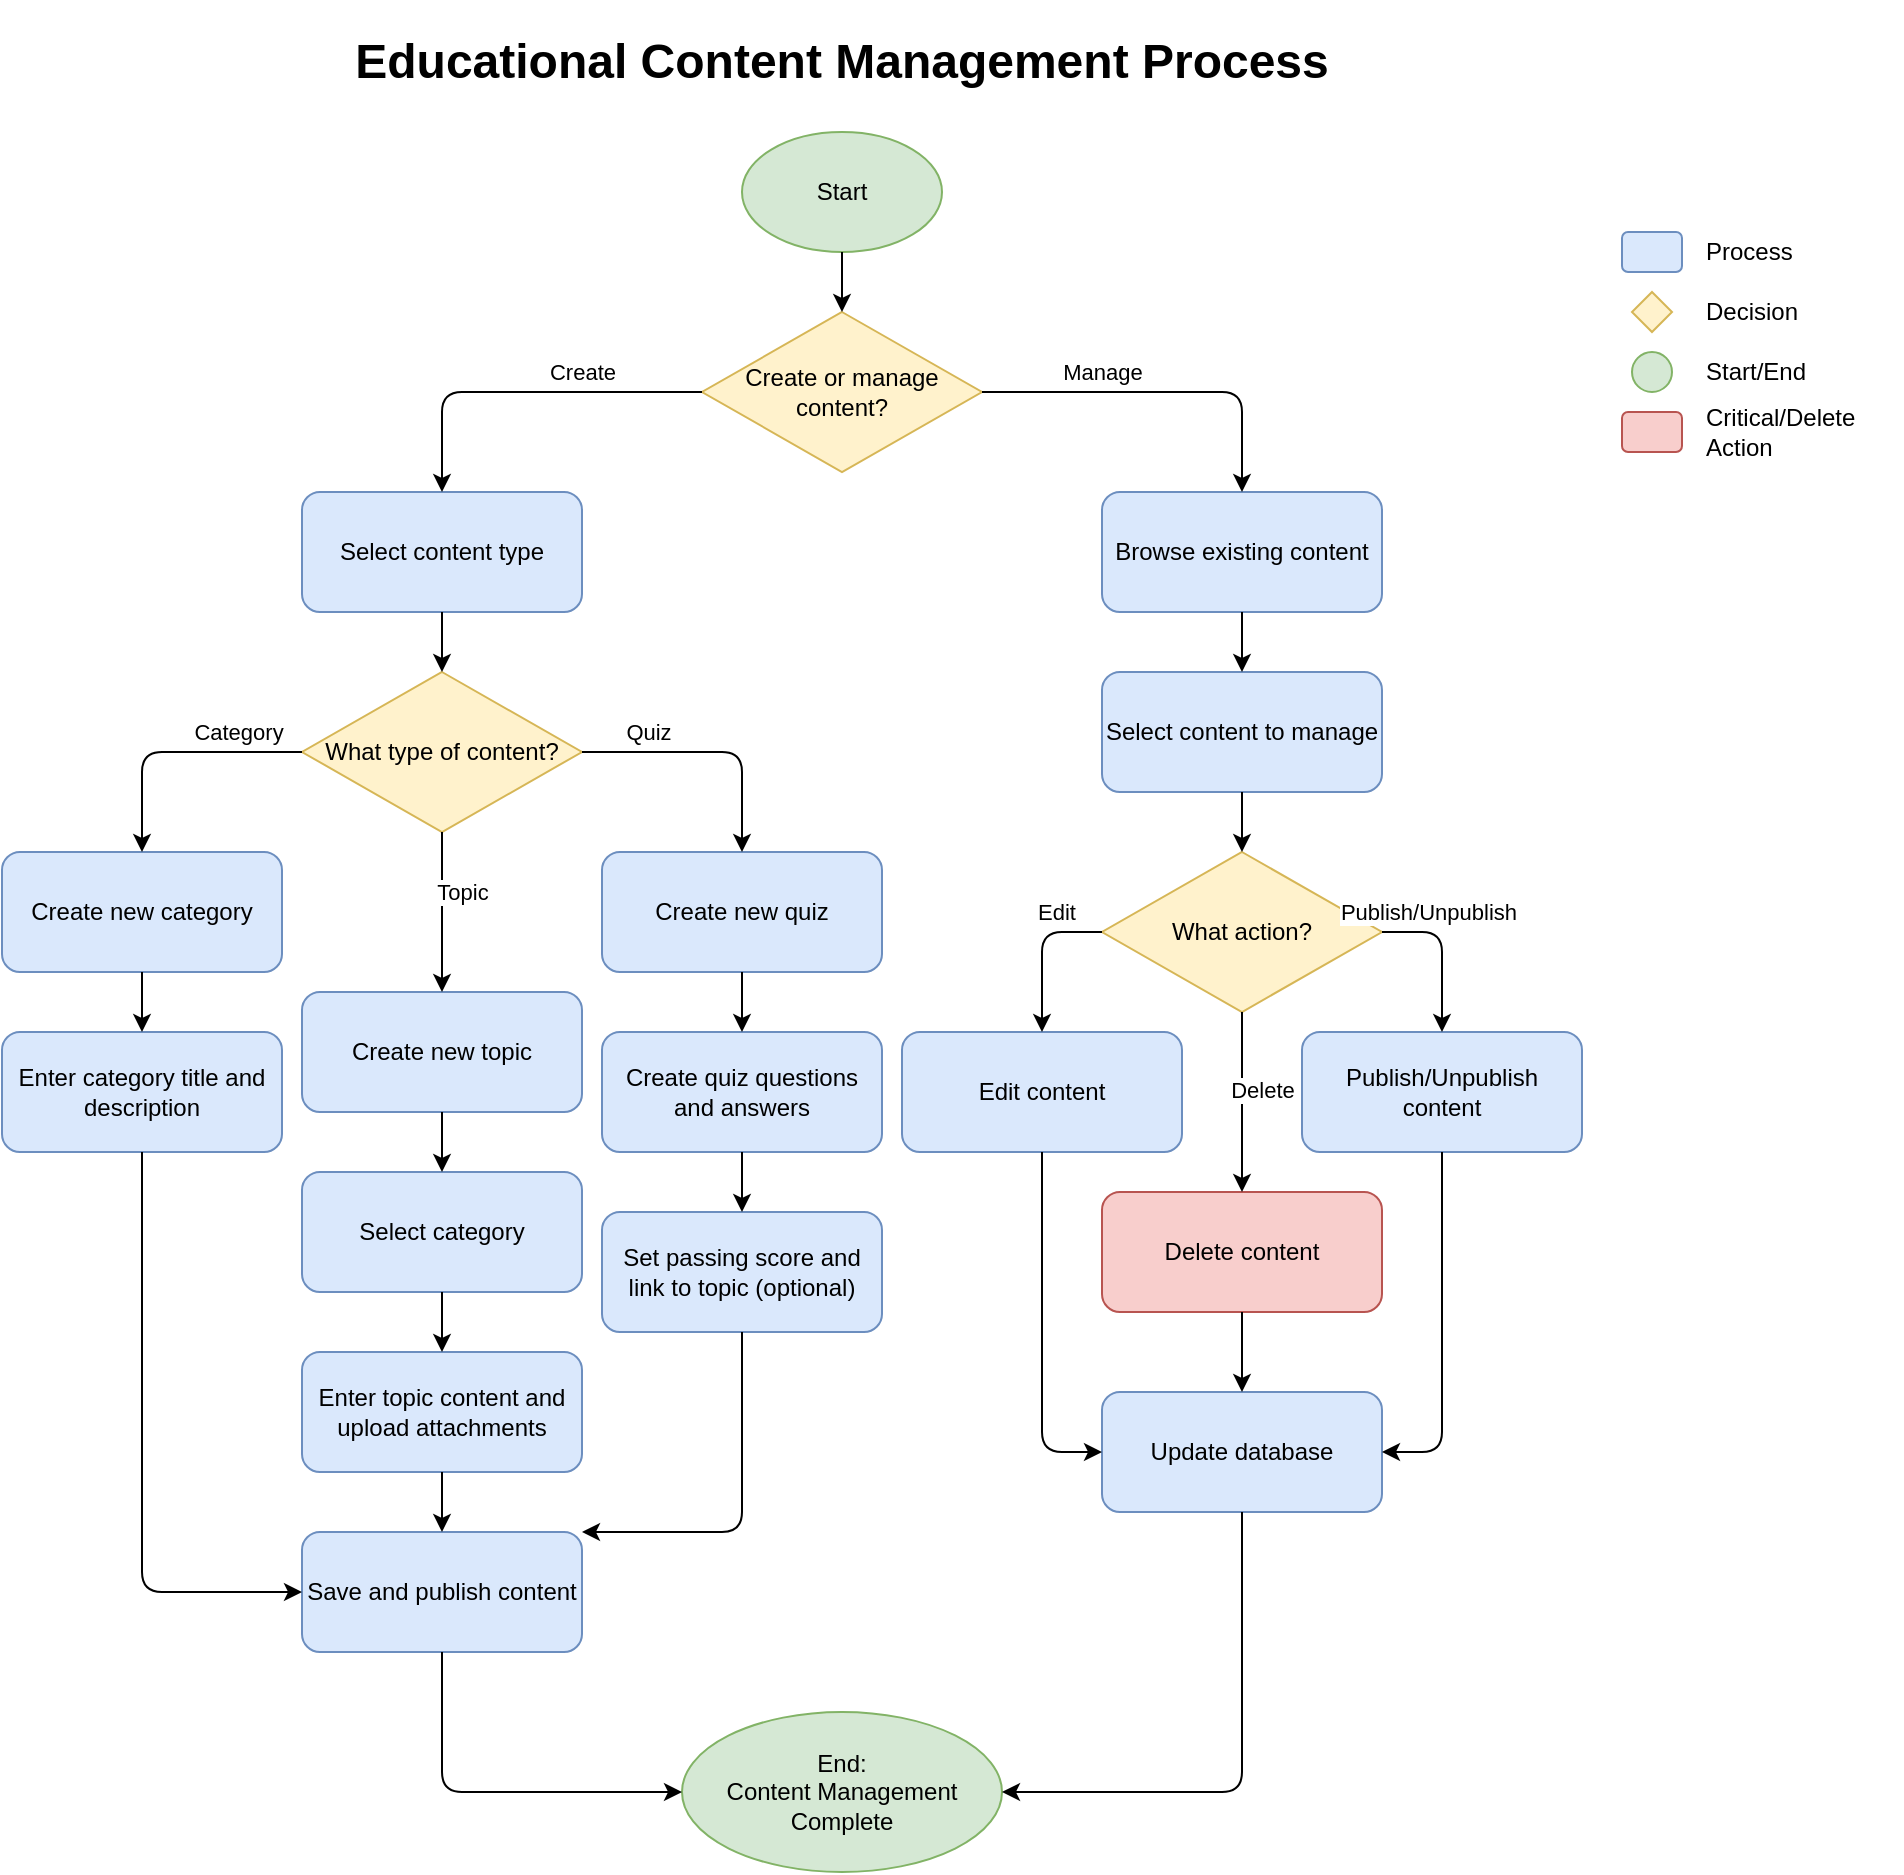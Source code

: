 <mxfile>
    <diagram id="educational-content-flow" name="Educational Content Management Process">
        <mxGraphModel dx="827" dy="800" grid="1" gridSize="10" guides="1" tooltips="1" connect="1" arrows="1" fold="1" page="1" pageScale="1" pageWidth="1100" pageHeight="850" math="0" shadow="0">
            <root>
                <mxCell id="0"/>
                <mxCell id="1" parent="0"/>
                <mxCell id="2" value="&lt;h1&gt;Educational Content Management Process&lt;/h1&gt;" style="text;html=1;strokeColor=none;fillColor=none;align=center;verticalAlign=middle;whiteSpace=wrap;rounded=0;" vertex="1" parent="1">
                    <mxGeometry x="250" y="20" width="600" height="30" as="geometry"/>
                </mxCell>
                
                <!-- Start -->
                <mxCell id="3" value="Start" style="ellipse;whiteSpace=wrap;html=1;fillColor=#d5e8d4;strokeColor=#82b366;" vertex="1" parent="1">
                    <mxGeometry x="500" y="70" width="100" height="60" as="geometry"/>
                </mxCell>
                
                <!-- Decision: Create or Manage -->
                <mxCell id="4" value="Create or manage&lt;br&gt;content?" style="rhombus;whiteSpace=wrap;html=1;fillColor=#fff2cc;strokeColor=#d6b656;" vertex="1" parent="1">
                    <mxGeometry x="480" y="160" width="140" height="80" as="geometry"/>
                </mxCell>
                
                <!-- Arrow -->
                <mxCell id="5" value="" style="endArrow=classic;html=1;exitX=0.5;exitY=1;exitDx=0;exitDy=0;entryX=0.5;entryY=0;entryDx=0;entryDy=0;" edge="1" parent="1" source="3" target="4">
                    <mxGeometry width="50" height="50" relative="1" as="geometry">
                        <mxPoint x="550" y="140" as="sourcePoint"/>
                        <mxPoint x="550" y="170" as="targetPoint"/>
                    </mxGeometry>
                </mxCell>
                
                <!-- Create Branch -->
                <mxCell id="6" value="Select content type" style="rounded=1;whiteSpace=wrap;html=1;fillColor=#dae8fc;strokeColor=#6c8ebf;" vertex="1" parent="1">
                    <mxGeometry x="280" y="250" width="140" height="60" as="geometry"/>
                </mxCell>
                
                <!-- Manage Branch -->
                <mxCell id="7" value="Browse existing content" style="rounded=1;whiteSpace=wrap;html=1;fillColor=#dae8fc;strokeColor=#6c8ebf;" vertex="1" parent="1">
                    <mxGeometry x="680" y="250" width="140" height="60" as="geometry"/>
                </mxCell>
                
                <!-- Connect to branches -->
                <mxCell id="8" value="Create" style="endArrow=classic;html=1;exitX=0;exitY=0.5;exitDx=0;exitDy=0;entryX=0.5;entryY=0;entryDx=0;entryDy=0;" edge="1" parent="1" source="4" target="6">
                    <mxGeometry x="-0.333" y="-10" width="50" height="50" relative="1" as="geometry">
                        <mxPoint x="480" y="200" as="sourcePoint"/>
                        <mxPoint x="350" y="250" as="targetPoint"/>
                        <Array as="points">
                            <mxPoint x="350" y="200"/>
                        </Array>
                        <mxPoint as="offset"/>
                    </mxGeometry>
                </mxCell>
                
                <mxCell id="9" value="Manage" style="endArrow=classic;html=1;exitX=1;exitY=0.5;exitDx=0;exitDy=0;entryX=0.5;entryY=0;entryDx=0;entryDy=0;" edge="1" parent="1" source="4" target="7">
                    <mxGeometry x="-0.333" y="10" width="50" height="50" relative="1" as="geometry">
                        <mxPoint x="620" y="200" as="sourcePoint"/>
                        <mxPoint x="750" y="250" as="targetPoint"/>
                        <Array as="points">
                            <mxPoint x="750" y="200"/>
                        </Array>
                        <mxPoint as="offset"/>
                    </mxGeometry>
                </mxCell>
                
                <!-- Create content sub-decision -->
                <mxCell id="10" value="What type of content?" style="rhombus;whiteSpace=wrap;html=1;fillColor=#fff2cc;strokeColor=#d6b656;" vertex="1" parent="1">
                    <mxGeometry x="280" y="340" width="140" height="80" as="geometry"/>
                </mxCell>
                
                <!-- Connect -->
                <mxCell id="11" value="" style="endArrow=classic;html=1;exitX=0.5;exitY=1;exitDx=0;exitDy=0;entryX=0.5;entryY=0;entryDx=0;entryDy=0;" edge="1" parent="1" source="6" target="10">
                    <mxGeometry width="50" height="50" relative="1" as="geometry">
                        <mxPoint x="350" y="320" as="sourcePoint"/>
                        <mxPoint x="350" y="350" as="targetPoint"/>
                    </mxGeometry>
                </mxCell>
                
                <!-- Create Category -->
                <mxCell id="12" value="Create new category" style="rounded=1;whiteSpace=wrap;html=1;fillColor=#dae8fc;strokeColor=#6c8ebf;" vertex="1" parent="1">
                    <mxGeometry x="130" y="430" width="140" height="60" as="geometry"/>
                </mxCell>
                
                <!-- Create Topic -->
                <mxCell id="13" value="Create new topic" style="rounded=1;whiteSpace=wrap;html=1;fillColor=#dae8fc;strokeColor=#6c8ebf;" vertex="1" parent="1">
                    <mxGeometry x="280" y="500" width="140" height="60" as="geometry"/>
                </mxCell>
                
                <!-- Create Quiz -->
                <mxCell id="14" value="Create new quiz" style="rounded=1;whiteSpace=wrap;html=1;fillColor=#dae8fc;strokeColor=#6c8ebf;" vertex="1" parent="1">
                    <mxGeometry x="430" y="430" width="140" height="60" as="geometry"/>
                </mxCell>
                
                <!-- Connect content types -->
                <mxCell id="15" value="Category" style="endArrow=classic;html=1;exitX=0;exitY=0.5;exitDx=0;exitDy=0;entryX=0.5;entryY=0;entryDx=0;entryDy=0;" edge="1" parent="1" source="10" target="12">
                    <mxGeometry x="-0.5" y="-10" width="50" height="50" relative="1" as="geometry">
                        <mxPoint x="280" y="380" as="sourcePoint"/>
                        <mxPoint x="200" y="430" as="targetPoint"/>
                        <Array as="points">
                            <mxPoint x="200" y="380"/>
                        </Array>
                        <mxPoint as="offset"/>
                    </mxGeometry>
                </mxCell>
                
                <mxCell id="16" value="Topic" style="endArrow=classic;html=1;exitX=0.5;exitY=1;exitDx=0;exitDy=0;entryX=0.5;entryY=0;entryDx=0;entryDy=0;" edge="1" parent="1" source="10" target="13">
                    <mxGeometry x="-0.25" y="10" width="50" height="50" relative="1" as="geometry">
                        <mxPoint x="350" y="430" as="sourcePoint"/>
                        <mxPoint x="350" y="460" as="targetPoint"/>
                        <Array as="points">
                            <mxPoint x="350" y="460"/>
                        </Array>
                        <mxPoint as="offset"/>
                    </mxGeometry>
                </mxCell>
                
                <mxCell id="17" value="Quiz" style="endArrow=classic;html=1;exitX=1;exitY=0.5;exitDx=0;exitDy=0;entryX=0.5;entryY=0;entryDx=0;entryDy=0;" edge="1" parent="1" source="10" target="14">
                    <mxGeometry x="-0.5" y="10" width="50" height="50" relative="1" as="geometry">
                        <mxPoint x="420" y="380" as="sourcePoint"/>
                        <mxPoint x="500" y="430" as="targetPoint"/>
                        <Array as="points">
                            <mxPoint x="500" y="380"/>
                        </Array>
                        <mxPoint as="offset"/>
                    </mxGeometry>
                </mxCell>
                
                <!-- Category creation steps -->
                <mxCell id="18" value="Enter category title and description" style="rounded=1;whiteSpace=wrap;html=1;fillColor=#dae8fc;strokeColor=#6c8ebf;" vertex="1" parent="1">
                    <mxGeometry x="130" y="520" width="140" height="60" as="geometry"/>
                </mxCell>
                
                <!-- Connect -->
                <mxCell id="19" value="" style="endArrow=classic;html=1;exitX=0.5;exitY=1;exitDx=0;exitDy=0;entryX=0.5;entryY=0;entryDx=0;entryDy=0;" edge="1" parent="1" source="12" target="18">
                    <mxGeometry width="50" height="50" relative="1" as="geometry">
                        <mxPoint x="200" y="500" as="sourcePoint"/>
                        <mxPoint x="200" y="530" as="targetPoint"/>
                    </mxGeometry>
                </mxCell>
                
                <!-- Topic creation steps -->
                <mxCell id="20" value="Select category" style="rounded=1;whiteSpace=wrap;html=1;fillColor=#dae8fc;strokeColor=#6c8ebf;" vertex="1" parent="1">
                    <mxGeometry x="280" y="590" width="140" height="60" as="geometry"/>
                </mxCell>
                
                <mxCell id="21" value="Enter topic content and upload attachments" style="rounded=1;whiteSpace=wrap;html=1;fillColor=#dae8fc;strokeColor=#6c8ebf;" vertex="1" parent="1">
                    <mxGeometry x="280" y="680" width="140" height="60" as="geometry"/>
                </mxCell>
                
                <!-- Connect topic steps -->
                <mxCell id="22" value="" style="endArrow=classic;html=1;exitX=0.5;exitY=1;exitDx=0;exitDy=0;entryX=0.5;entryY=0;entryDx=0;entryDy=0;" edge="1" parent="1" source="13" target="20">
                    <mxGeometry width="50" height="50" relative="1" as="geometry">
                        <mxPoint x="350" y="570" as="sourcePoint"/>
                        <mxPoint x="350" y="600" as="targetPoint"/>
                    </mxGeometry>
                </mxCell>
                
                <mxCell id="23" value="" style="endArrow=classic;html=1;exitX=0.5;exitY=1;exitDx=0;exitDy=0;entryX=0.5;entryY=0;entryDx=0;entryDy=0;" edge="1" parent="1" source="20" target="21">
                    <mxGeometry width="50" height="50" relative="1" as="geometry">
                        <mxPoint x="350" y="660" as="sourcePoint"/>
                        <mxPoint x="350" y="690" as="targetPoint"/>
                    </mxGeometry>
                </mxCell>
                
                <!-- Quiz creation steps -->
                <mxCell id="24" value="Create quiz questions and answers" style="rounded=1;whiteSpace=wrap;html=1;fillColor=#dae8fc;strokeColor=#6c8ebf;" vertex="1" parent="1">
                    <mxGeometry x="430" y="520" width="140" height="60" as="geometry"/>
                </mxCell>
                
                <mxCell id="25" value="Set passing score and link to topic (optional)" style="rounded=1;whiteSpace=wrap;html=1;fillColor=#dae8fc;strokeColor=#6c8ebf;" vertex="1" parent="1">
                    <mxGeometry x="430" y="610" width="140" height="60" as="geometry"/>
                </mxCell>
                
                <!-- Connect quiz steps -->
                <mxCell id="26" value="" style="endArrow=classic;html=1;exitX=0.5;exitY=1;exitDx=0;exitDy=0;entryX=0.5;entryY=0;entryDx=0;entryDy=0;" edge="1" parent="1" source="14" target="24">
                    <mxGeometry width="50" height="50" relative="1" as="geometry">
                        <mxPoint x="500" y="500" as="sourcePoint"/>
                        <mxPoint x="500" y="530" as="targetPoint"/>
                    </mxGeometry>
                </mxCell>
                
                <mxCell id="27" value="" style="endArrow=classic;html=1;exitX=0.5;exitY=1;exitDx=0;exitDy=0;entryX=0.5;entryY=0;entryDx=0;entryDy=0;" edge="1" parent="1" source="24" target="25">
                    <mxGeometry width="50" height="50" relative="1" as="geometry">
                        <mxPoint x="500" y="590" as="sourcePoint"/>
                        <mxPoint x="500" y="620" as="targetPoint"/>
                    </mxGeometry>
                </mxCell>
                
                <!-- Manage Content branching -->
                <mxCell id="28" value="Select content to manage" style="rounded=1;whiteSpace=wrap;html=1;fillColor=#dae8fc;strokeColor=#6c8ebf;" vertex="1" parent="1">
                    <mxGeometry x="680" y="340" width="140" height="60" as="geometry"/>
                </mxCell>
                
                <!-- Connect -->
                <mxCell id="29" value="" style="endArrow=classic;html=1;exitX=0.5;exitY=1;exitDx=0;exitDy=0;entryX=0.5;entryY=0;entryDx=0;entryDy=0;" edge="1" parent="1" source="7" target="28">
                    <mxGeometry width="50" height="50" relative="1" as="geometry">
                        <mxPoint x="750" y="320" as="sourcePoint"/>
                        <mxPoint x="750" y="350" as="targetPoint"/>
                    </mxGeometry>
                </mxCell>
                
                <!-- Management actions -->
                <mxCell id="30" value="What action?" style="rhombus;whiteSpace=wrap;html=1;fillColor=#fff2cc;strokeColor=#d6b656;" vertex="1" parent="1">
                    <mxGeometry x="680" y="430" width="140" height="80" as="geometry"/>
                </mxCell>
                
                <!-- Connect -->
                <mxCell id="31" value="" style="endArrow=classic;html=1;exitX=0.5;exitY=1;exitDx=0;exitDy=0;entryX=0.5;entryY=0;entryDx=0;entryDy=0;" edge="1" parent="1" source="28" target="30">
                    <mxGeometry width="50" height="50" relative="1" as="geometry">
                        <mxPoint x="750" y="410" as="sourcePoint"/>
                        <mxPoint x="750" y="440" as="targetPoint"/>
                    </mxGeometry>
                </mxCell>
                
                <!-- Management actions -->
                <mxCell id="32" value="Edit content" style="rounded=1;whiteSpace=wrap;html=1;fillColor=#dae8fc;strokeColor=#6c8ebf;" vertex="1" parent="1">
                    <mxGeometry x="580" y="520" width="140" height="60" as="geometry"/>
                </mxCell>
                
                <mxCell id="33" value="Publish/Unpublish content" style="rounded=1;whiteSpace=wrap;html=1;fillColor=#dae8fc;strokeColor=#6c8ebf;" vertex="1" parent="1">
                    <mxGeometry x="780" y="520" width="140" height="60" as="geometry"/>
                </mxCell>
                
                <mxCell id="34" value="Delete content" style="rounded=1;whiteSpace=wrap;html=1;fillColor=#f8cecc;strokeColor=#b85450;" vertex="1" parent="1">
                    <mxGeometry x="680" y="600" width="140" height="60" as="geometry"/>
                </mxCell>
                
                <!-- Connect actions -->
                <mxCell id="35" value="Edit" style="endArrow=classic;html=1;exitX=0;exitY=0.5;exitDx=0;exitDy=0;entryX=0.5;entryY=0;entryDx=0;entryDy=0;" edge="1" parent="1" source="30" target="32">
                    <mxGeometry x="-0.429" y="-10" width="50" height="50" relative="1" as="geometry">
                        <mxPoint x="680" y="470" as="sourcePoint"/>
                        <mxPoint x="650" y="520" as="targetPoint"/>
                        <Array as="points">
                            <mxPoint x="650" y="470"/>
                        </Array>
                        <mxPoint as="offset"/>
                    </mxGeometry>
                </mxCell>
                
                <mxCell id="36" value="Publish/Unpublish" style="endArrow=classic;html=1;exitX=1;exitY=0.5;exitDx=0;exitDy=0;entryX=0.5;entryY=0;entryDx=0;entryDy=0;" edge="1" parent="1" source="30" target="33">
                    <mxGeometry x="-0.429" y="10" width="50" height="50" relative="1" as="geometry">
                        <mxPoint x="820" y="470" as="sourcePoint"/>
                        <mxPoint x="850" y="520" as="targetPoint"/>
                        <Array as="points">
                            <mxPoint x="850" y="470"/>
                        </Array>
                        <mxPoint as="offset"/>
                    </mxGeometry>
                </mxCell>
                
                <mxCell id="37" value="Delete" style="endArrow=classic;html=1;exitX=0.5;exitY=1;exitDx=0;exitDy=0;entryX=0.5;entryY=0;entryDx=0;entryDy=0;" edge="1" parent="1" source="30" target="34">
                    <mxGeometry x="-0.143" y="10" width="50" height="50" relative="1" as="geometry">
                        <mxPoint x="750" y="520" as="sourcePoint"/>
                        <mxPoint x="750" y="550" as="targetPoint"/>
                        <mxPoint as="offset"/>
                    </mxGeometry>
                </mxCell>
                
                <!-- Save/Publish Step -->
                <mxCell id="38" value="Save and publish content" style="rounded=1;whiteSpace=wrap;html=1;fillColor=#dae8fc;strokeColor=#6c8ebf;" vertex="1" parent="1">
                    <mxGeometry x="280" y="770" width="140" height="60" as="geometry"/>
                </mxCell>
                
                <!-- Connect steps to save -->
                <mxCell id="39" value="" style="endArrow=classic;html=1;exitX=0.5;exitY=1;exitDx=0;exitDy=0;entryX=0;entryY=0.5;entryDx=0;entryDy=0;" edge="1" parent="1" source="18" target="38">
                    <mxGeometry width="50" height="50" relative="1" as="geometry">
                        <mxPoint x="200" y="590" as="sourcePoint"/>
                        <mxPoint x="200" y="800" as="targetPoint"/>
                        <Array as="points">
                            <mxPoint x="200" y="800"/>
                        </Array>
                    </mxGeometry>
                </mxCell>
                
                <mxCell id="40" value="" style="endArrow=classic;html=1;exitX=0.5;exitY=1;exitDx=0;exitDy=0;entryX=0.5;entryY=0;entryDx=0;entryDy=0;" edge="1" parent="1" source="21" target="38">
                    <mxGeometry width="50" height="50" relative="1" as="geometry">
                        <mxPoint x="350" y="750" as="sourcePoint"/>
                        <mxPoint x="350" y="780" as="targetPoint"/>
                    </mxGeometry>
                </mxCell>
                
                <mxCell id="41" value="" style="endArrow=classic;html=1;exitX=0.5;exitY=1;exitDx=0;exitDy=0;entryX=1;entryY=0;entryDx=0;entryDy=0;" edge="1" parent="1" source="25" target="38">
                    <mxGeometry width="50" height="50" relative="1" as="geometry">
                        <mxPoint x="500" y="680" as="sourcePoint"/>
                        <mxPoint x="420" y="770" as="targetPoint"/>
                        <Array as="points">
                            <mxPoint x="500" y="700"/>
                            <mxPoint x="500" y="770"/>
                        </Array>
                    </mxGeometry>
                </mxCell>
                
                <!-- End points -->
                <mxCell id="42" value="Update database" style="rounded=1;whiteSpace=wrap;html=1;fillColor=#dae8fc;strokeColor=#6c8ebf;" vertex="1" parent="1">
                    <mxGeometry x="680" y="700" width="140" height="60" as="geometry"/>
                </mxCell>
                
                <!-- Connect management actions to update -->
                <mxCell id="43" value="" style="endArrow=classic;html=1;exitX=0.5;exitY=1;exitDx=0;exitDy=0;entryX=0;entryY=0.5;entryDx=0;entryDy=0;" edge="1" parent="1" source="32" target="42">
                    <mxGeometry width="50" height="50" relative="1" as="geometry">
                        <mxPoint x="650" y="590" as="sourcePoint"/>
                        <mxPoint x="650" y="730" as="targetPoint"/>
                        <Array as="points">
                            <mxPoint x="650" y="730"/>
                        </Array>
                    </mxGeometry>
                </mxCell>
                
                <mxCell id="44" value="" style="endArrow=classic;html=1;exitX=0.5;exitY=1;exitDx=0;exitDy=0;entryX=1;entryY=0.5;entryDx=0;entryDy=0;" edge="1" parent="1" source="33" target="42">
                    <mxGeometry width="50" height="50" relative="1" as="geometry">
                        <mxPoint x="850" y="590" as="sourcePoint"/>
                        <mxPoint x="850" y="730" as="targetPoint"/>
                        <Array as="points">
                            <mxPoint x="850" y="730"/>
                        </Array>
                    </mxGeometry>
                </mxCell>
                
                <mxCell id="45" value="" style="endArrow=classic;html=1;exitX=0.5;exitY=1;exitDx=0;exitDy=0;entryX=0.5;entryY=0;entryDx=0;entryDy=0;" edge="1" parent="1" source="34" target="42">
                    <mxGeometry width="50" height="50" relative="1" as="geometry">
                        <mxPoint x="750" y="670" as="sourcePoint"/>
                        <mxPoint x="750" y="700" as="targetPoint"/>
                    </mxGeometry>
                </mxCell>
                
                <!-- End -->
                <mxCell id="46" value="End:&lt;br&gt;Content Management Complete" style="ellipse;whiteSpace=wrap;html=1;fillColor=#d5e8d4;strokeColor=#82b366;" vertex="1" parent="1">
                    <mxGeometry x="470" y="860" width="160" height="80" as="geometry"/>
                </mxCell>
                
                <!-- Connect to end -->
                <mxCell id="47" value="" style="endArrow=classic;html=1;exitX=0.5;exitY=1;exitDx=0;exitDy=0;entryX=0;entryY=0.5;entryDx=0;entryDy=0;" edge="1" parent="1" source="38" target="46">
                    <mxGeometry width="50" height="50" relative="1" as="geometry">
                        <mxPoint x="350" y="840" as="sourcePoint"/>
                        <mxPoint x="350" y="900" as="targetPoint"/>
                        <Array as="points">
                            <mxPoint x="350" y="900"/>
                        </Array>
                    </mxGeometry>
                </mxCell>
                
                <mxCell id="48" value="" style="endArrow=classic;html=1;exitX=0.5;exitY=1;exitDx=0;exitDy=0;entryX=1;entryY=0.5;entryDx=0;entryDy=0;" edge="1" parent="1" source="42" target="46">
                    <mxGeometry width="50" height="50" relative="1" as="geometry">
                        <mxPoint x="750" y="770" as="sourcePoint"/>
                        <mxPoint x="750" y="900" as="targetPoint"/>
                        <Array as="points">
                            <mxPoint x="750" y="900"/>
                        </Array>
                    </mxGeometry>
                </mxCell>
                
                <!-- Legend -->
                <mxCell id="49" value="" style="rounded=1;whiteSpace=wrap;html=1;fillColor=#dae8fc;strokeColor=#6c8ebf;" vertex="1" parent="1">
                    <mxGeometry x="940" y="120" width="30" height="20" as="geometry"/>
                </mxCell>
                
                <mxCell id="50" value="Process" style="text;html=1;strokeColor=none;fillColor=none;align=left;verticalAlign=middle;whiteSpace=wrap;rounded=0;" vertex="1" parent="1">
                    <mxGeometry x="980" y="120" width="100" height="20" as="geometry"/>
                </mxCell>
                
                <mxCell id="51" value="" style="rhombus;whiteSpace=wrap;html=1;fillColor=#fff2cc;strokeColor=#d6b656;" vertex="1" parent="1">
                    <mxGeometry x="945" y="150" width="20" height="20" as="geometry"/>
                </mxCell>
                
                <mxCell id="52" value="Decision" style="text;html=1;strokeColor=none;fillColor=none;align=left;verticalAlign=middle;whiteSpace=wrap;rounded=0;" vertex="1" parent="1">
                    <mxGeometry x="980" y="150" width="100" height="20" as="geometry"/>
                </mxCell>
                
                <mxCell id="53" value="" style="ellipse;whiteSpace=wrap;html=1;fillColor=#d5e8d4;strokeColor=#82b366;" vertex="1" parent="1">
                    <mxGeometry x="945" y="180" width="20" height="20" as="geometry"/>
                </mxCell>
                
                <mxCell id="54" value="Start/End" style="text;html=1;strokeColor=none;fillColor=none;align=left;verticalAlign=middle;whiteSpace=wrap;rounded=0;" vertex="1" parent="1">
                    <mxGeometry x="980" y="180" width="100" height="20" as="geometry"/>
                </mxCell>
                
                <mxCell id="55" value="" style="rounded=1;whiteSpace=wrap;html=1;fillColor=#f8cecc;strokeColor=#b85450;" vertex="1" parent="1">
                    <mxGeometry x="940" y="210" width="30" height="20" as="geometry"/>
                </mxCell>
                
                <mxCell id="56" value="Critical/Delete Action" style="text;html=1;strokeColor=none;fillColor=none;align=left;verticalAlign=middle;whiteSpace=wrap;rounded=0;" vertex="1" parent="1">
                    <mxGeometry x="980" y="210" width="100" height="20" as="geometry"/>
                </mxCell>
            </root>
        </mxGraphModel>
    </diagram>
</mxfile> 